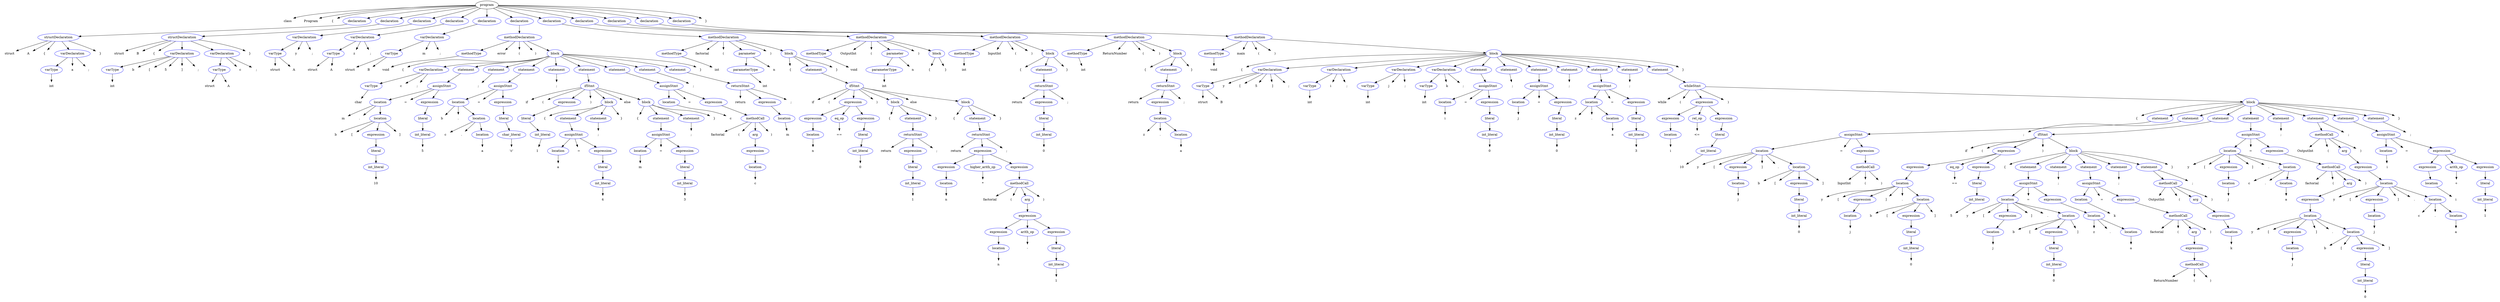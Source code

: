 // tree.gv
digraph Tree {
	0 [label=program]
	1 [label=class color=white]
	0 -> 1
	2 [label=Program color=white]
	0 -> 2
	3 [label="{" color=white]
	0 -> 3
	4 [label=declaration color=blue]
	0 -> 4
	5 [label=structDeclaration color=blue]
	4 -> 5
	6 [label=struct color=white]
	5 -> 6
	7 [label=A color=white]
	5 -> 7
	8 [label="{" color=white]
	5 -> 8
	9 [label=varDeclaration color=blue]
	5 -> 9
	10 [label=varType color=blue]
	9 -> 10
	11 [label=int color=white]
	10 -> 11
	12 [label=a color=white]
	9 -> 12
	13 [label=";" color=white]
	9 -> 13
	14 [label="}" color=white]
	5 -> 14
	15 [label=declaration color=blue]
	0 -> 15
	16 [label=structDeclaration color=blue]
	15 -> 16
	17 [label=struct color=white]
	16 -> 17
	18 [label=B color=white]
	16 -> 18
	19 [label="{" color=white]
	16 -> 19
	20 [label=varDeclaration color=blue]
	16 -> 20
	21 [label=varType color=blue]
	20 -> 21
	22 [label=int color=white]
	21 -> 22
	23 [label=b color=white]
	20 -> 23
	24 [label="[" color=white]
	20 -> 24
	25 [label=5 color=white]
	20 -> 25
	26 [label="]" color=white]
	20 -> 26
	27 [label=";" color=white]
	20 -> 27
	28 [label=varDeclaration color=blue]
	16 -> 28
	29 [label=varType color=blue]
	28 -> 29
	30 [label=struct color=white]
	29 -> 30
	31 [label=A color=white]
	29 -> 31
	32 [label=c color=white]
	28 -> 32
	33 [label=";" color=white]
	28 -> 33
	34 [label="}" color=white]
	16 -> 34
	35 [label=declaration color=blue]
	0 -> 35
	36 [label=varDeclaration color=blue]
	35 -> 36
	37 [label=varType color=blue]
	36 -> 37
	38 [label=struct color=white]
	37 -> 38
	39 [label=A color=white]
	37 -> 39
	40 [label=y color=white]
	36 -> 40
	41 [label=";" color=white]
	36 -> 41
	42 [label=declaration color=blue]
	0 -> 42
	43 [label=varDeclaration color=blue]
	42 -> 43
	44 [label=varType color=blue]
	43 -> 44
	45 [label=struct color=white]
	44 -> 45
	46 [label=A color=white]
	44 -> 46
	47 [label=z color=white]
	43 -> 47
	48 [label=";" color=white]
	43 -> 48
	49 [label=declaration color=blue]
	0 -> 49
	50 [label=varDeclaration color=blue]
	49 -> 50
	51 [label=varType color=blue]
	50 -> 51
	52 [label=struct color=white]
	51 -> 52
	53 [label=B color=white]
	51 -> 53
	54 [label=m color=white]
	50 -> 54
	55 [label=";" color=white]
	50 -> 55
	56 [label=declaration color=blue]
	0 -> 56
	57 [label=methodDeclaration color=blue]
	56 -> 57
	58 [label=methodType color=blue]
	57 -> 58
	59 [label=void color=white]
	58 -> 59
	60 [label=error color=white]
	57 -> 60
	61 [label="(" color=white]
	57 -> 61
	62 [label=")" color=white]
	57 -> 62
	63 [label=block color=blue]
	57 -> 63
	64 [label="{" color=white]
	63 -> 64
	65 [label=varDeclaration color=blue]
	63 -> 65
	66 [label=varType color=blue]
	65 -> 66
	67 [label=char color=white]
	66 -> 67
	68 [label=c color=white]
	65 -> 68
	69 [label=";" color=white]
	65 -> 69
	70 [label=statement color=blue]
	63 -> 70
	71 [label=assignStmt color=blue]
	70 -> 71
	72 [label=location color=blue]
	71 -> 72
	73 [label=m color=white]
	72 -> 73
	74 [label="." color=white]
	72 -> 74
	75 [label=location color=blue]
	72 -> 75
	76 [label=b color=white]
	75 -> 76
	77 [label="[" color=white]
	75 -> 77
	78 [label=expression color=blue]
	75 -> 78
	79 [label=literal color=blue]
	78 -> 79
	80 [label=int_literal color=blue]
	79 -> 80
	81 [label=10 color=white]
	80 -> 81
	82 [label="]" color=white]
	75 -> 82
	83 [label="=" color=white]
	71 -> 83
	84 [label=expression color=blue]
	71 -> 84
	85 [label=literal color=blue]
	84 -> 85
	86 [label=int_literal color=blue]
	85 -> 86
	87 [label=5 color=white]
	86 -> 87
	88 [label=statement color=blue]
	63 -> 88
	89 [label=";" color=white]
	88 -> 89
	90 [label=statement color=blue]
	63 -> 90
	91 [label=assignStmt color=blue]
	90 -> 91
	92 [label=location color=blue]
	91 -> 92
	93 [label=b color=white]
	92 -> 93
	94 [label="." color=white]
	92 -> 94
	95 [label=location color=blue]
	92 -> 95
	96 [label=c color=white]
	95 -> 96
	97 [label="." color=white]
	95 -> 97
	98 [label=location color=blue]
	95 -> 98
	99 [label=a color=white]
	98 -> 99
	100 [label="=" color=white]
	91 -> 100
	101 [label=expression color=blue]
	91 -> 101
	102 [label=literal color=blue]
	101 -> 102
	103 [label=char_literal color=blue]
	102 -> 103
	104 [label="'c'" color=white]
	103 -> 104
	105 [label=statement color=blue]
	63 -> 105
	106 [label=";" color=white]
	105 -> 106
	107 [label=statement color=blue]
	63 -> 107
	108 [label=ifStmt color=blue]
	107 -> 108
	109 [label=if color=white]
	108 -> 109
	110 [label="(" color=white]
	108 -> 110
	111 [label=expression color=blue]
	108 -> 111
	112 [label=literal color=blue]
	111 -> 112
	113 [label=int_literal color=blue]
	112 -> 113
	114 [label=1 color=white]
	113 -> 114
	115 [label=")" color=white]
	108 -> 115
	116 [label=block color=blue]
	108 -> 116
	117 [label="{" color=white]
	116 -> 117
	118 [label=statement color=blue]
	116 -> 118
	119 [label=assignStmt color=blue]
	118 -> 119
	120 [label=location color=blue]
	119 -> 120
	121 [label=a color=white]
	120 -> 121
	122 [label="=" color=white]
	119 -> 122
	123 [label=expression color=blue]
	119 -> 123
	124 [label=literal color=blue]
	123 -> 124
	125 [label=int_literal color=blue]
	124 -> 125
	126 [label=4 color=white]
	125 -> 126
	127 [label=statement color=blue]
	116 -> 127
	128 [label=";" color=white]
	127 -> 128
	129 [label="}" color=white]
	116 -> 129
	130 [label=else color=white]
	108 -> 130
	131 [label=block color=blue]
	108 -> 131
	132 [label="{" color=white]
	131 -> 132
	133 [label=statement color=blue]
	131 -> 133
	134 [label=assignStmt color=blue]
	133 -> 134
	135 [label=location color=blue]
	134 -> 135
	136 [label=m color=white]
	135 -> 136
	137 [label="=" color=white]
	134 -> 137
	138 [label=expression color=blue]
	134 -> 138
	139 [label=literal color=blue]
	138 -> 139
	140 [label=int_literal color=blue]
	139 -> 140
	141 [label=3 color=white]
	140 -> 141
	142 [label=statement color=blue]
	131 -> 142
	143 [label=";" color=white]
	142 -> 143
	144 [label="}" color=white]
	131 -> 144
	145 [label=statement color=blue]
	63 -> 145
	146 [label=assignStmt color=blue]
	145 -> 146
	147 [label=location color=blue]
	146 -> 147
	148 [label=c color=white]
	147 -> 148
	149 [label="=" color=white]
	146 -> 149
	150 [label=expression color=blue]
	146 -> 150
	151 [label=methodCall color=blue]
	150 -> 151
	152 [label=factorial color=white]
	151 -> 152
	153 [label="(" color=white]
	151 -> 153
	154 [label=arg color=blue]
	151 -> 154
	155 [label=expression color=blue]
	154 -> 155
	156 [label=location color=blue]
	155 -> 156
	157 [label=c color=white]
	156 -> 157
	158 [label=")" color=white]
	151 -> 158
	159 [label=statement color=blue]
	63 -> 159
	160 [label=";" color=white]
	159 -> 160
	161 [label=statement color=blue]
	63 -> 161
	162 [label=returnStmt color=blue]
	161 -> 162
	163 [label=return color=white]
	162 -> 163
	164 [label=expression color=blue]
	162 -> 164
	165 [label=location color=blue]
	164 -> 165
	166 [label=m color=white]
	165 -> 166
	167 [label=";" color=white]
	162 -> 167
	168 [label="}" color=white]
	63 -> 168
	169 [label=declaration color=blue]
	0 -> 169
	170 [label=methodDeclaration color=blue]
	169 -> 170
	171 [label=methodType color=blue]
	170 -> 171
	172 [label=int color=white]
	171 -> 172
	173 [label=factorial color=white]
	170 -> 173
	174 [label="(" color=white]
	170 -> 174
	175 [label=parameter color=blue]
	170 -> 175
	176 [label=parameterType color=blue]
	175 -> 176
	177 [label=int color=white]
	176 -> 177
	178 [label=n color=white]
	175 -> 178
	179 [label=")" color=white]
	170 -> 179
	180 [label=block color=blue]
	170 -> 180
	181 [label="{" color=white]
	180 -> 181
	182 [label=statement color=blue]
	180 -> 182
	183 [label=ifStmt color=blue]
	182 -> 183
	184 [label=if color=white]
	183 -> 184
	185 [label="(" color=white]
	183 -> 185
	186 [label=expression color=blue]
	183 -> 186
	187 [label=expression color=blue]
	186 -> 187
	188 [label=location color=blue]
	187 -> 188
	189 [label=n color=white]
	188 -> 189
	190 [label=eq_op color=blue]
	186 -> 190
	191 [label="==" color=white]
	190 -> 191
	192 [label=expression color=blue]
	186 -> 192
	193 [label=literal color=blue]
	192 -> 193
	194 [label=int_literal color=blue]
	193 -> 194
	195 [label=0 color=white]
	194 -> 195
	196 [label=")" color=white]
	183 -> 196
	197 [label=block color=blue]
	183 -> 197
	198 [label="{" color=white]
	197 -> 198
	199 [label=statement color=blue]
	197 -> 199
	200 [label=returnStmt color=blue]
	199 -> 200
	201 [label=return color=white]
	200 -> 201
	202 [label=expression color=blue]
	200 -> 202
	203 [label=literal color=blue]
	202 -> 203
	204 [label=int_literal color=blue]
	203 -> 204
	205 [label=1 color=white]
	204 -> 205
	206 [label=";" color=white]
	200 -> 206
	207 [label="}" color=white]
	197 -> 207
	208 [label=else color=white]
	183 -> 208
	209 [label=block color=blue]
	183 -> 209
	210 [label="{" color=white]
	209 -> 210
	211 [label=statement color=blue]
	209 -> 211
	212 [label=returnStmt color=blue]
	211 -> 212
	213 [label=return color=white]
	212 -> 213
	214 [label=expression color=blue]
	212 -> 214
	215 [label=expression color=blue]
	214 -> 215
	216 [label=location color=blue]
	215 -> 216
	217 [label=n color=white]
	216 -> 217
	218 [label=higher_arith_op color=blue]
	214 -> 218
	219 [label="*" color=white]
	218 -> 219
	220 [label=expression color=blue]
	214 -> 220
	221 [label=methodCall color=blue]
	220 -> 221
	222 [label=factorial color=white]
	221 -> 222
	223 [label="(" color=white]
	221 -> 223
	224 [label=arg color=blue]
	221 -> 224
	225 [label=expression color=blue]
	224 -> 225
	226 [label=expression color=blue]
	225 -> 226
	227 [label=location color=blue]
	226 -> 227
	228 [label=n color=white]
	227 -> 228
	229 [label=arith_op color=blue]
	225 -> 229
	230 [label="-" color=white]
	229 -> 230
	231 [label=expression color=blue]
	225 -> 231
	232 [label=literal color=blue]
	231 -> 232
	233 [label=int_literal color=blue]
	232 -> 233
	234 [label=1 color=white]
	233 -> 234
	235 [label=")" color=white]
	221 -> 235
	236 [label=";" color=white]
	212 -> 236
	237 [label="}" color=white]
	209 -> 237
	238 [label="}" color=white]
	180 -> 238
	239 [label=declaration color=blue]
	0 -> 239
	240 [label=methodDeclaration color=blue]
	239 -> 240
	241 [label=methodType color=blue]
	240 -> 241
	242 [label=void color=white]
	241 -> 242
	243 [label=OutputInt color=white]
	240 -> 243
	244 [label="(" color=white]
	240 -> 244
	245 [label=parameter color=blue]
	240 -> 245
	246 [label=parameterType color=blue]
	245 -> 246
	247 [label=int color=white]
	246 -> 247
	248 [label=n color=white]
	245 -> 248
	249 [label=")" color=white]
	240 -> 249
	250 [label=block color=blue]
	240 -> 250
	251 [label="{" color=white]
	250 -> 251
	252 [label="}" color=white]
	250 -> 252
	253 [label=declaration color=blue]
	0 -> 253
	254 [label=methodDeclaration color=blue]
	253 -> 254
	255 [label=methodType color=blue]
	254 -> 255
	256 [label=int color=white]
	255 -> 256
	257 [label=InputInt color=white]
	254 -> 257
	258 [label="(" color=white]
	254 -> 258
	259 [label=")" color=white]
	254 -> 259
	260 [label=block color=blue]
	254 -> 260
	261 [label="{" color=white]
	260 -> 261
	262 [label=statement color=blue]
	260 -> 262
	263 [label=returnStmt color=blue]
	262 -> 263
	264 [label=return color=white]
	263 -> 264
	265 [label=expression color=blue]
	263 -> 265
	266 [label=literal color=blue]
	265 -> 266
	267 [label=int_literal color=blue]
	266 -> 267
	268 [label=0 color=white]
	267 -> 268
	269 [label=";" color=white]
	263 -> 269
	270 [label="}" color=white]
	260 -> 270
	271 [label=declaration color=blue]
	0 -> 271
	272 [label=methodDeclaration color=blue]
	271 -> 272
	273 [label=methodType color=blue]
	272 -> 273
	274 [label=int color=white]
	273 -> 274
	275 [label=ReturnNumber color=white]
	272 -> 275
	276 [label="(" color=white]
	272 -> 276
	277 [label=")" color=white]
	272 -> 277
	278 [label=block color=blue]
	272 -> 278
	279 [label="{" color=white]
	278 -> 279
	280 [label=statement color=blue]
	278 -> 280
	281 [label=returnStmt color=blue]
	280 -> 281
	282 [label=return color=white]
	281 -> 282
	283 [label=expression color=blue]
	281 -> 283
	284 [label=location color=blue]
	283 -> 284
	285 [label=z color=white]
	284 -> 285
	286 [label="." color=white]
	284 -> 286
	287 [label=location color=blue]
	284 -> 287
	288 [label=a color=white]
	287 -> 288
	289 [label=";" color=white]
	281 -> 289
	290 [label="}" color=white]
	278 -> 290
	291 [label=declaration color=blue]
	0 -> 291
	292 [label=methodDeclaration color=blue]
	291 -> 292
	293 [label=methodType color=blue]
	292 -> 293
	294 [label=void color=white]
	293 -> 294
	295 [label=main color=white]
	292 -> 295
	296 [label="(" color=white]
	292 -> 296
	297 [label=")" color=white]
	292 -> 297
	298 [label=block color=blue]
	292 -> 298
	299 [label="{" color=white]
	298 -> 299
	300 [label=varDeclaration color=blue]
	298 -> 300
	301 [label=varType color=blue]
	300 -> 301
	302 [label=struct color=white]
	301 -> 302
	303 [label=B color=white]
	301 -> 303
	304 [label=y color=white]
	300 -> 304
	305 [label="[" color=white]
	300 -> 305
	306 [label=5 color=white]
	300 -> 306
	307 [label="]" color=white]
	300 -> 307
	308 [label=";" color=white]
	300 -> 308
	309 [label=varDeclaration color=blue]
	298 -> 309
	310 [label=varType color=blue]
	309 -> 310
	311 [label=int color=white]
	310 -> 311
	312 [label=i color=white]
	309 -> 312
	313 [label=";" color=white]
	309 -> 313
	314 [label=varDeclaration color=blue]
	298 -> 314
	315 [label=varType color=blue]
	314 -> 315
	316 [label=int color=white]
	315 -> 316
	317 [label=j color=white]
	314 -> 317
	318 [label=";" color=white]
	314 -> 318
	319 [label=varDeclaration color=blue]
	298 -> 319
	320 [label=varType color=blue]
	319 -> 320
	321 [label=int color=white]
	320 -> 321
	322 [label=k color=white]
	319 -> 322
	323 [label=";" color=white]
	319 -> 323
	324 [label=statement color=blue]
	298 -> 324
	325 [label=assignStmt color=blue]
	324 -> 325
	326 [label=location color=blue]
	325 -> 326
	327 [label=i color=white]
	326 -> 327
	328 [label="=" color=white]
	325 -> 328
	329 [label=expression color=blue]
	325 -> 329
	330 [label=literal color=blue]
	329 -> 330
	331 [label=int_literal color=blue]
	330 -> 331
	332 [label=0 color=white]
	331 -> 332
	333 [label=statement color=blue]
	298 -> 333
	334 [label=";" color=white]
	333 -> 334
	335 [label=statement color=blue]
	298 -> 335
	336 [label=assignStmt color=blue]
	335 -> 336
	337 [label=location color=blue]
	336 -> 337
	338 [label=j color=white]
	337 -> 338
	339 [label="=" color=white]
	336 -> 339
	340 [label=expression color=blue]
	336 -> 340
	341 [label=literal color=blue]
	340 -> 341
	342 [label=int_literal color=blue]
	341 -> 342
	343 [label=0 color=white]
	342 -> 343
	344 [label=statement color=blue]
	298 -> 344
	345 [label=";" color=white]
	344 -> 345
	346 [label=statement color=blue]
	298 -> 346
	347 [label=assignStmt color=blue]
	346 -> 347
	348 [label=location color=blue]
	347 -> 348
	349 [label=z color=white]
	348 -> 349
	350 [label="." color=white]
	348 -> 350
	351 [label=location color=blue]
	348 -> 351
	352 [label=a color=white]
	351 -> 352
	353 [label="=" color=white]
	347 -> 353
	354 [label=expression color=blue]
	347 -> 354
	355 [label=literal color=blue]
	354 -> 355
	356 [label=int_literal color=blue]
	355 -> 356
	357 [label=3 color=white]
	356 -> 357
	358 [label=statement color=blue]
	298 -> 358
	359 [label=";" color=white]
	358 -> 359
	360 [label=statement color=blue]
	298 -> 360
	361 [label=whileStmt color=blue]
	360 -> 361
	362 [label=while color=white]
	361 -> 362
	363 [label="(" color=white]
	361 -> 363
	364 [label=expression color=blue]
	361 -> 364
	365 [label=expression color=blue]
	364 -> 365
	366 [label=location color=blue]
	365 -> 366
	367 [label=i color=white]
	366 -> 367
	368 [label=rel_op color=blue]
	364 -> 368
	369 [label="<=" color=white]
	368 -> 369
	370 [label=expression color=blue]
	364 -> 370
	371 [label=literal color=blue]
	370 -> 371
	372 [label=int_literal color=blue]
	371 -> 372
	373 [label=10 color=white]
	372 -> 373
	374 [label=")" color=white]
	361 -> 374
	375 [label=block color=blue]
	361 -> 375
	376 [label="{" color=white]
	375 -> 376
	377 [label=statement color=blue]
	375 -> 377
	378 [label=assignStmt color=blue]
	377 -> 378
	379 [label=location color=blue]
	378 -> 379
	380 [label=y color=white]
	379 -> 380
	381 [label="[" color=white]
	379 -> 381
	382 [label=expression color=blue]
	379 -> 382
	383 [label=location color=blue]
	382 -> 383
	384 [label=j color=white]
	383 -> 384
	385 [label="]" color=white]
	379 -> 385
	386 [label="." color=white]
	379 -> 386
	387 [label=location color=blue]
	379 -> 387
	388 [label=b color=white]
	387 -> 388
	389 [label="[" color=white]
	387 -> 389
	390 [label=expression color=blue]
	387 -> 390
	391 [label=literal color=blue]
	390 -> 391
	392 [label=int_literal color=blue]
	391 -> 392
	393 [label=0 color=white]
	392 -> 393
	394 [label="]" color=white]
	387 -> 394
	395 [label="=" color=white]
	378 -> 395
	396 [label=expression color=blue]
	378 -> 396
	397 [label=methodCall color=blue]
	396 -> 397
	398 [label=InputInt color=white]
	397 -> 398
	399 [label="(" color=white]
	397 -> 399
	400 [label=")" color=white]
	397 -> 400
	401 [label=statement color=blue]
	375 -> 401
	402 [label=";" color=white]
	401 -> 402
	403 [label=statement color=blue]
	375 -> 403
	404 [label=ifStmt color=blue]
	403 -> 404
	405 [label=if color=white]
	404 -> 405
	406 [label="(" color=white]
	404 -> 406
	407 [label=expression color=blue]
	404 -> 407
	408 [label=expression color=blue]
	407 -> 408
	409 [label=location color=blue]
	408 -> 409
	410 [label=y color=white]
	409 -> 410
	411 [label="[" color=white]
	409 -> 411
	412 [label=expression color=blue]
	409 -> 412
	413 [label=location color=blue]
	412 -> 413
	414 [label=j color=white]
	413 -> 414
	415 [label="]" color=white]
	409 -> 415
	416 [label="." color=white]
	409 -> 416
	417 [label=location color=blue]
	409 -> 417
	418 [label=b color=white]
	417 -> 418
	419 [label="[" color=white]
	417 -> 419
	420 [label=expression color=blue]
	417 -> 420
	421 [label=literal color=blue]
	420 -> 421
	422 [label=int_literal color=blue]
	421 -> 422
	423 [label=0 color=white]
	422 -> 423
	424 [label="]" color=white]
	417 -> 424
	425 [label=eq_op color=blue]
	407 -> 425
	426 [label="==" color=white]
	425 -> 426
	427 [label=expression color=blue]
	407 -> 427
	428 [label=literal color=blue]
	427 -> 428
	429 [label=int_literal color=blue]
	428 -> 429
	430 [label=5 color=white]
	429 -> 430
	431 [label=")" color=white]
	404 -> 431
	432 [label=block color=blue]
	404 -> 432
	433 [label="{" color=white]
	432 -> 433
	434 [label=statement color=blue]
	432 -> 434
	435 [label=assignStmt color=blue]
	434 -> 435
	436 [label=location color=blue]
	435 -> 436
	437 [label=y color=white]
	436 -> 437
	438 [label="[" color=white]
	436 -> 438
	439 [label=expression color=blue]
	436 -> 439
	440 [label=location color=blue]
	439 -> 440
	441 [label=j color=white]
	440 -> 441
	442 [label="]" color=white]
	436 -> 442
	443 [label="." color=white]
	436 -> 443
	444 [label=location color=blue]
	436 -> 444
	445 [label=b color=white]
	444 -> 445
	446 [label="[" color=white]
	444 -> 446
	447 [label=expression color=blue]
	444 -> 447
	448 [label=literal color=blue]
	447 -> 448
	449 [label=int_literal color=blue]
	448 -> 449
	450 [label=0 color=white]
	449 -> 450
	451 [label="]" color=white]
	444 -> 451
	452 [label="=" color=white]
	435 -> 452
	453 [label=expression color=blue]
	435 -> 453
	454 [label=location color=blue]
	453 -> 454
	455 [label=z color=white]
	454 -> 455
	456 [label="." color=white]
	454 -> 456
	457 [label=location color=blue]
	454 -> 457
	458 [label=a color=white]
	457 -> 458
	459 [label=statement color=blue]
	432 -> 459
	460 [label=";" color=white]
	459 -> 460
	461 [label=statement color=blue]
	432 -> 461
	462 [label=assignStmt color=blue]
	461 -> 462
	463 [label=location color=blue]
	462 -> 463
	464 [label=k color=white]
	463 -> 464
	465 [label="=" color=white]
	462 -> 465
	466 [label=expression color=blue]
	462 -> 466
	467 [label=methodCall color=blue]
	466 -> 467
	468 [label=factorial color=white]
	467 -> 468
	469 [label="(" color=white]
	467 -> 469
	470 [label=arg color=blue]
	467 -> 470
	471 [label=expression color=blue]
	470 -> 471
	472 [label=methodCall color=blue]
	471 -> 472
	473 [label=ReturnNumber color=white]
	472 -> 473
	474 [label="(" color=white]
	472 -> 474
	475 [label=")" color=white]
	472 -> 475
	476 [label=")" color=white]
	467 -> 476
	477 [label=statement color=blue]
	432 -> 477
	478 [label=";" color=white]
	477 -> 478
	479 [label=statement color=blue]
	432 -> 479
	480 [label=methodCall color=blue]
	479 -> 480
	481 [label=OutputInt color=white]
	480 -> 481
	482 [label="(" color=white]
	480 -> 482
	483 [label=arg color=blue]
	480 -> 483
	484 [label=expression color=blue]
	483 -> 484
	485 [label=location color=blue]
	484 -> 485
	486 [label=k color=white]
	485 -> 486
	487 [label=")" color=white]
	480 -> 487
	488 [label=";" color=white]
	479 -> 488
	489 [label="}" color=white]
	432 -> 489
	490 [label=statement color=blue]
	375 -> 490
	491 [label=assignStmt color=blue]
	490 -> 491
	492 [label=location color=blue]
	491 -> 492
	493 [label=y color=white]
	492 -> 493
	494 [label="[" color=white]
	492 -> 494
	495 [label=expression color=blue]
	492 -> 495
	496 [label=location color=blue]
	495 -> 496
	497 [label=j color=white]
	496 -> 497
	498 [label="]" color=white]
	492 -> 498
	499 [label="." color=white]
	492 -> 499
	500 [label=location color=blue]
	492 -> 500
	501 [label=c color=white]
	500 -> 501
	502 [label="." color=white]
	500 -> 502
	503 [label=location color=blue]
	500 -> 503
	504 [label=a color=white]
	503 -> 504
	505 [label="=" color=white]
	491 -> 505
	506 [label=expression color=blue]
	491 -> 506
	507 [label=methodCall color=blue]
	506 -> 507
	508 [label=factorial color=white]
	507 -> 508
	509 [label="(" color=white]
	507 -> 509
	510 [label=arg color=blue]
	507 -> 510
	511 [label=expression color=blue]
	510 -> 511
	512 [label=location color=blue]
	511 -> 512
	513 [label=y color=white]
	512 -> 513
	514 [label="[" color=white]
	512 -> 514
	515 [label=expression color=blue]
	512 -> 515
	516 [label=location color=blue]
	515 -> 516
	517 [label=j color=white]
	516 -> 517
	518 [label="]" color=white]
	512 -> 518
	519 [label="." color=white]
	512 -> 519
	520 [label=location color=blue]
	512 -> 520
	521 [label=b color=white]
	520 -> 521
	522 [label="[" color=white]
	520 -> 522
	523 [label=expression color=blue]
	520 -> 523
	524 [label=literal color=blue]
	523 -> 524
	525 [label=int_literal color=blue]
	524 -> 525
	526 [label=0 color=white]
	525 -> 526
	527 [label="]" color=white]
	520 -> 527
	528 [label=")" color=white]
	507 -> 528
	529 [label=statement color=blue]
	375 -> 529
	530 [label=";" color=white]
	529 -> 530
	531 [label=statement color=blue]
	375 -> 531
	532 [label=methodCall color=blue]
	531 -> 532
	533 [label=OutputInt color=white]
	532 -> 533
	534 [label="(" color=white]
	532 -> 534
	535 [label=arg color=blue]
	532 -> 535
	536 [label=expression color=blue]
	535 -> 536
	537 [label=location color=blue]
	536 -> 537
	538 [label=y color=white]
	537 -> 538
	539 [label="[" color=white]
	537 -> 539
	540 [label=expression color=blue]
	537 -> 540
	541 [label=location color=blue]
	540 -> 541
	542 [label=j color=white]
	541 -> 542
	543 [label="]" color=white]
	537 -> 543
	544 [label="." color=white]
	537 -> 544
	545 [label=location color=blue]
	537 -> 545
	546 [label=c color=white]
	545 -> 546
	547 [label="." color=white]
	545 -> 547
	548 [label=location color=blue]
	545 -> 548
	549 [label=a color=white]
	548 -> 549
	550 [label=")" color=white]
	532 -> 550
	551 [label=";" color=white]
	531 -> 551
	552 [label=statement color=blue]
	375 -> 552
	553 [label=assignStmt color=blue]
	552 -> 553
	554 [label=location color=blue]
	553 -> 554
	555 [label=i color=white]
	554 -> 555
	556 [label="=" color=white]
	553 -> 556
	557 [label=expression color=blue]
	553 -> 557
	558 [label=expression color=blue]
	557 -> 558
	559 [label=location color=blue]
	558 -> 559
	560 [label=i color=white]
	559 -> 560
	561 [label=arith_op color=blue]
	557 -> 561
	562 [label="+" color=white]
	561 -> 562
	563 [label=expression color=blue]
	557 -> 563
	564 [label=literal color=blue]
	563 -> 564
	565 [label=int_literal color=blue]
	564 -> 565
	566 [label=1 color=white]
	565 -> 566
	567 [label=statement color=blue]
	375 -> 567
	568 [label=";" color=white]
	567 -> 568
	569 [label="}" color=white]
	375 -> 569
	570 [label="}" color=white]
	298 -> 570
	571 [label="}" color=white]
	0 -> 571
}
